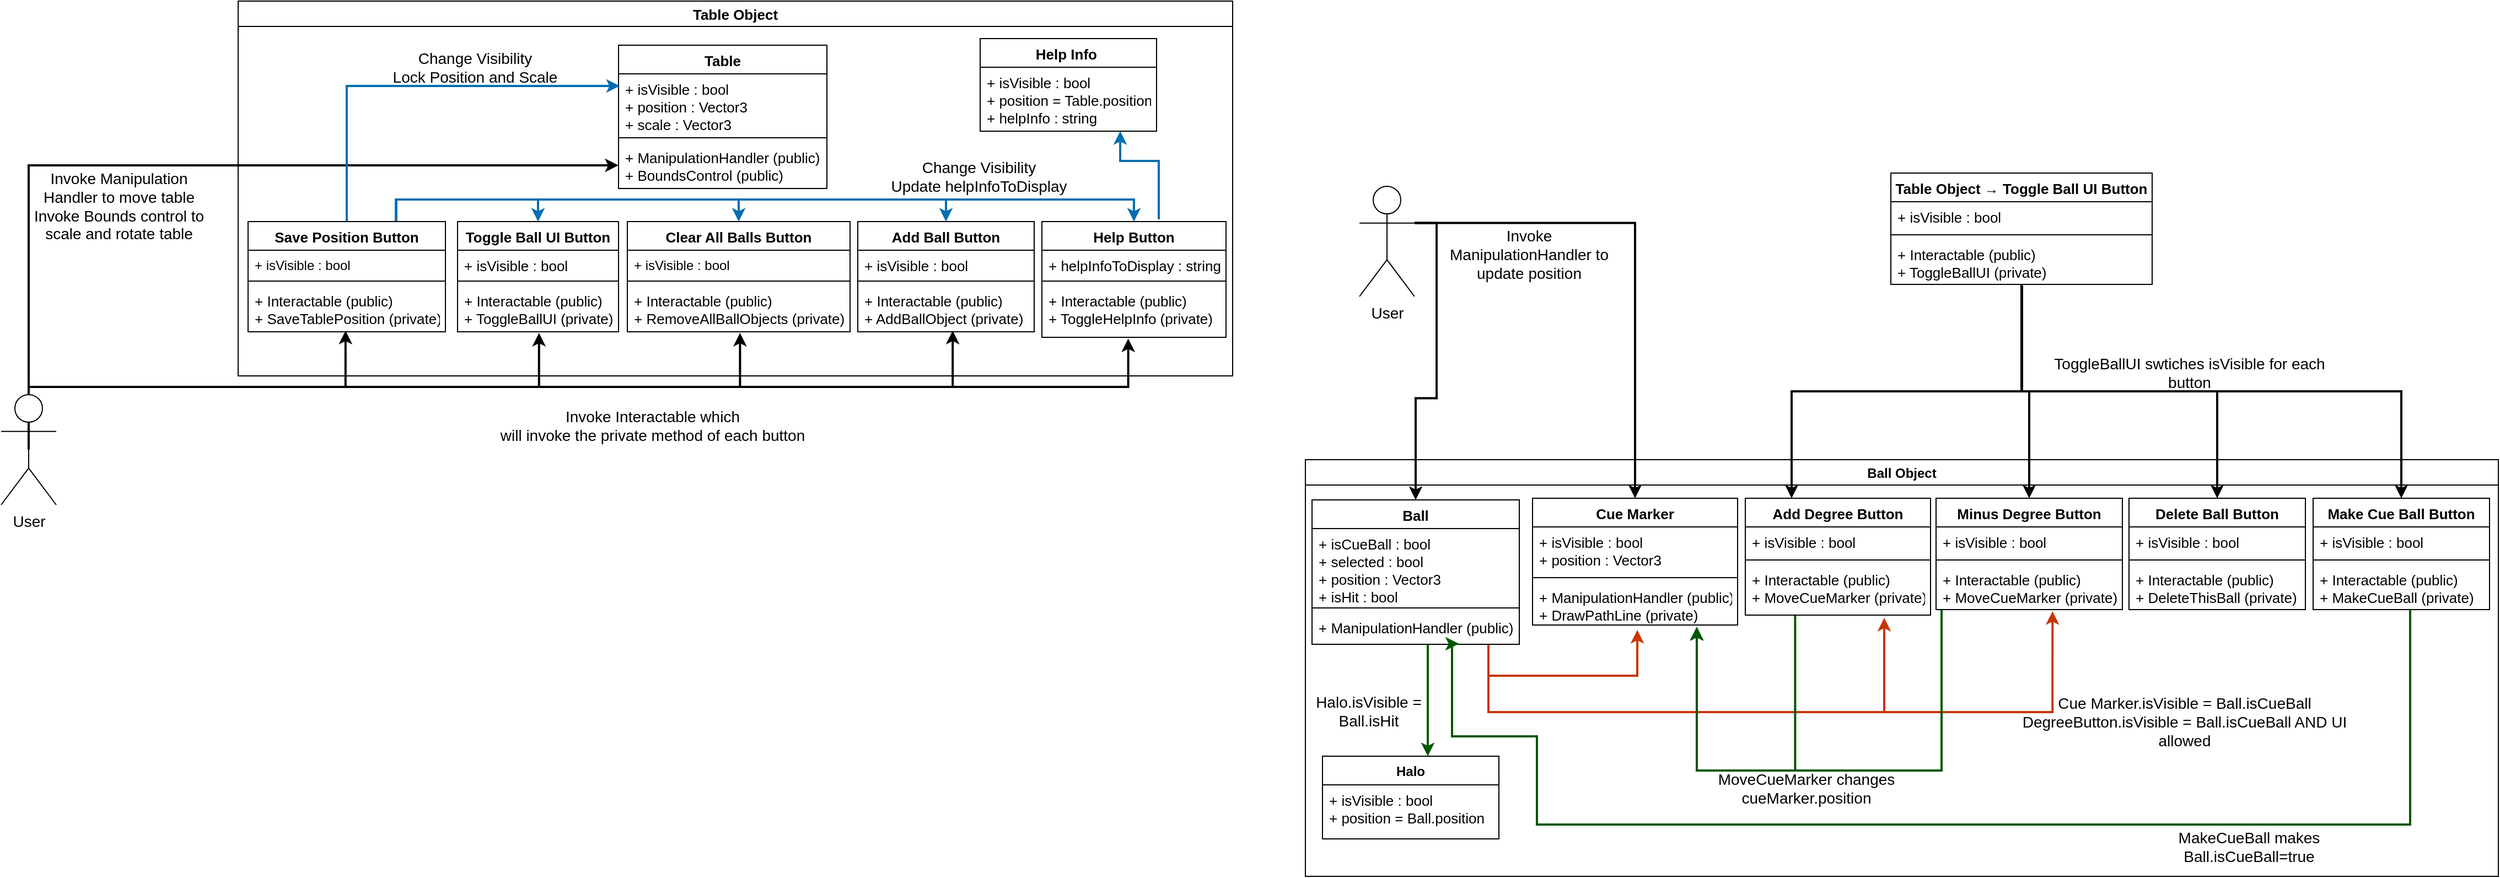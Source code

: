 <mxfile version="14.6.13" type="device"><diagram id="D_xQQBs4R_kbF98U7ufT" name="Page-1"><mxGraphModel dx="2942" dy="1065" grid="0" gridSize="10" guides="1" tooltips="1" connect="1" arrows="1" fold="1" page="1" pageScale="1" pageWidth="1169" pageHeight="827" background="#FFFFFF" math="0" shadow="0"><root><mxCell id="0"/><mxCell id="1" parent="0"/><mxCell id="KLCTvAa33ed4PEzGsprU-63" style="edgeStyle=orthogonalEdgeStyle;rounded=0;orthogonalLoop=1;jettySize=auto;html=1;exitX=0.5;exitY=0.5;exitDx=0;exitDy=0;exitPerimeter=0;entryX=0.506;entryY=1.024;entryDx=0;entryDy=0;entryPerimeter=0;strokeWidth=2;" parent="1" source="KLCTvAa33ed4PEzGsprU-2" target="KLCTvAa33ed4PEzGsprU-51" edge="1"><mxGeometry relative="1" as="geometry"><mxPoint x="71" y="371" as="sourcePoint"/><Array as="points"><mxPoint x="65" y="357"/><mxPoint x="528" y="357"/></Array></mxGeometry></mxCell><mxCell id="KLCTvAa33ed4PEzGsprU-64" style="edgeStyle=orthogonalEdgeStyle;rounded=0;orthogonalLoop=1;jettySize=auto;html=1;exitX=0.5;exitY=0.5;exitDx=0;exitDy=0;exitPerimeter=0;entryX=0.494;entryY=0.976;entryDx=0;entryDy=0;entryPerimeter=0;strokeWidth=2;" parent="1" source="KLCTvAa33ed4PEzGsprU-2" target="KLCTvAa33ed4PEzGsprU-47" edge="1"><mxGeometry relative="1" as="geometry"><mxPoint x="71" y="371" as="sourcePoint"/><Array as="points"><mxPoint x="65" y="357"/><mxPoint x="352" y="357"/></Array></mxGeometry></mxCell><mxCell id="KLCTvAa33ed4PEzGsprU-73" style="edgeStyle=orthogonalEdgeStyle;rounded=0;orthogonalLoop=1;jettySize=auto;html=1;exitX=0.5;exitY=0.5;exitDx=0;exitDy=0;exitPerimeter=0;strokeWidth=2;" parent="1" source="KLCTvAa33ed4PEzGsprU-2" target="KLCTvAa33ed4PEzGsprU-39" edge="1"><mxGeometry relative="1" as="geometry"><mxPoint x="71" y="371" as="sourcePoint"/></mxGeometry></mxCell><mxCell id="KLCTvAa33ed4PEzGsprU-11" value="Table Object" style="swimlane;fontSize=13;" parent="1" vertex="1"><mxGeometry x="255" y="7" width="902" height="340" as="geometry"/></mxCell><mxCell id="KLCTvAa33ed4PEzGsprU-36" value="Table" style="swimlane;fontStyle=1;align=center;verticalAlign=top;childLayout=stackLayout;horizontal=1;startSize=26;horizontalStack=0;resizeParent=1;resizeParentMax=0;resizeLast=0;collapsible=1;marginBottom=0;fontSize=13;" parent="KLCTvAa33ed4PEzGsprU-11" vertex="1"><mxGeometry x="345" y="40" width="189" height="130" as="geometry"><mxRectangle x="400" y="270" width="60" height="26" as="alternateBounds"/></mxGeometry></mxCell><mxCell id="KLCTvAa33ed4PEzGsprU-37" value="+ isVisible : bool&#10;+ position : Vector3&#10;+ scale : Vector3" style="text;strokeColor=none;fillColor=none;align=left;verticalAlign=top;spacingLeft=4;spacingRight=4;overflow=hidden;rotatable=0;points=[[0,0.5],[1,0.5]];portConstraint=eastwest;fontSize=13;" parent="KLCTvAa33ed4PEzGsprU-36" vertex="1"><mxGeometry y="26" width="189" height="54" as="geometry"/></mxCell><mxCell id="KLCTvAa33ed4PEzGsprU-38" value="" style="line;strokeWidth=1;fillColor=none;align=left;verticalAlign=middle;spacingTop=-1;spacingLeft=3;spacingRight=3;rotatable=0;labelPosition=right;points=[];portConstraint=eastwest;" parent="KLCTvAa33ed4PEzGsprU-36" vertex="1"><mxGeometry y="80" width="189" height="8" as="geometry"/></mxCell><mxCell id="KLCTvAa33ed4PEzGsprU-39" value="+ ManipulationHandler (public)&#10;+ BoundsControl (public)" style="text;strokeColor=none;fillColor=none;align=left;verticalAlign=top;spacingLeft=4;spacingRight=4;overflow=hidden;rotatable=0;points=[[0,0.5],[1,0.5]];portConstraint=eastwest;fontSize=13;" parent="KLCTvAa33ed4PEzGsprU-36" vertex="1"><mxGeometry y="88" width="189" height="42" as="geometry"/></mxCell><mxCell id="KLCTvAa33ed4PEzGsprU-40" value="Add Ball Button" style="swimlane;fontStyle=1;align=center;verticalAlign=top;childLayout=stackLayout;horizontal=1;startSize=26;horizontalStack=0;resizeParent=1;resizeParentMax=0;resizeLast=0;collapsible=1;marginBottom=0;fontSize=13;" parent="KLCTvAa33ed4PEzGsprU-11" vertex="1"><mxGeometry x="562" y="200" width="160" height="100" as="geometry"/></mxCell><mxCell id="KLCTvAa33ed4PEzGsprU-41" value="+ isVisible : bool" style="text;strokeColor=none;fillColor=none;align=left;verticalAlign=top;spacingLeft=4;spacingRight=4;overflow=hidden;rotatable=0;points=[[0,0.5],[1,0.5]];portConstraint=eastwest;fontSize=13;" parent="KLCTvAa33ed4PEzGsprU-40" vertex="1"><mxGeometry y="26" width="160" height="24" as="geometry"/></mxCell><mxCell id="KLCTvAa33ed4PEzGsprU-42" value="" style="line;strokeWidth=1;fillColor=none;align=left;verticalAlign=middle;spacingTop=-1;spacingLeft=3;spacingRight=3;rotatable=0;labelPosition=right;points=[];portConstraint=eastwest;" parent="KLCTvAa33ed4PEzGsprU-40" vertex="1"><mxGeometry y="50" width="160" height="8" as="geometry"/></mxCell><mxCell id="KLCTvAa33ed4PEzGsprU-43" value="+ Interactable (public)&#10;+ AddBallObject (private)" style="text;strokeColor=none;fillColor=none;align=left;verticalAlign=top;spacingLeft=4;spacingRight=4;overflow=hidden;rotatable=0;points=[[0,0.5],[1,0.5]];portConstraint=eastwest;fontSize=13;" parent="KLCTvAa33ed4PEzGsprU-40" vertex="1"><mxGeometry y="58" width="160" height="42" as="geometry"/></mxCell><mxCell id="KLCTvAa33ed4PEzGsprU-65" style="edgeStyle=orthogonalEdgeStyle;rounded=0;orthogonalLoop=1;jettySize=auto;html=1;exitX=0.5;exitY=0;exitDx=0;exitDy=0;entryX=0.006;entryY=0.204;entryDx=0;entryDy=0;entryPerimeter=0;fillColor=#1ba1e2;strokeColor=#006EAF;strokeWidth=2;" parent="KLCTvAa33ed4PEzGsprU-11" source="KLCTvAa33ed4PEzGsprU-44" target="KLCTvAa33ed4PEzGsprU-37" edge="1"><mxGeometry relative="1" as="geometry"/></mxCell><mxCell id="KLCTvAa33ed4PEzGsprU-66" style="edgeStyle=orthogonalEdgeStyle;rounded=0;orthogonalLoop=1;jettySize=auto;html=1;exitX=0.75;exitY=0;exitDx=0;exitDy=0;entryX=0.5;entryY=0;entryDx=0;entryDy=0;fillColor=#1ba1e2;strokeColor=#006EAF;strokeWidth=2;" parent="KLCTvAa33ed4PEzGsprU-11" source="KLCTvAa33ed4PEzGsprU-44" target="KLCTvAa33ed4PEzGsprU-56" edge="1"><mxGeometry relative="1" as="geometry"/></mxCell><mxCell id="KLCTvAa33ed4PEzGsprU-67" style="edgeStyle=orthogonalEdgeStyle;rounded=0;orthogonalLoop=1;jettySize=auto;html=1;exitX=0.75;exitY=0;exitDx=0;exitDy=0;entryX=0.5;entryY=0;entryDx=0;entryDy=0;fillColor=#1ba1e2;strokeColor=#006EAF;strokeWidth=2;" parent="KLCTvAa33ed4PEzGsprU-11" source="KLCTvAa33ed4PEzGsprU-44" target="KLCTvAa33ed4PEzGsprU-48" edge="1"><mxGeometry relative="1" as="geometry"/></mxCell><mxCell id="KLCTvAa33ed4PEzGsprU-68" style="edgeStyle=orthogonalEdgeStyle;rounded=0;orthogonalLoop=1;jettySize=auto;html=1;exitX=0.75;exitY=0;exitDx=0;exitDy=0;entryX=0.5;entryY=0;entryDx=0;entryDy=0;fillColor=#1ba1e2;strokeColor=#006EAF;strokeWidth=2;" parent="KLCTvAa33ed4PEzGsprU-11" source="KLCTvAa33ed4PEzGsprU-44" target="KLCTvAa33ed4PEzGsprU-52" edge="1"><mxGeometry relative="1" as="geometry"/></mxCell><mxCell id="KLCTvAa33ed4PEzGsprU-69" style="edgeStyle=orthogonalEdgeStyle;rounded=0;orthogonalLoop=1;jettySize=auto;html=1;exitX=0.75;exitY=0;exitDx=0;exitDy=0;entryX=0.5;entryY=0;entryDx=0;entryDy=0;fillColor=#1ba1e2;strokeColor=#006EAF;strokeWidth=2;" parent="KLCTvAa33ed4PEzGsprU-11" source="KLCTvAa33ed4PEzGsprU-44" target="KLCTvAa33ed4PEzGsprU-40" edge="1"><mxGeometry relative="1" as="geometry"><Array as="points"><mxPoint x="143" y="180"/><mxPoint x="642" y="180"/></Array></mxGeometry></mxCell><mxCell id="KLCTvAa33ed4PEzGsprU-44" value="Save Position Button" style="swimlane;fontStyle=1;align=center;verticalAlign=top;childLayout=stackLayout;horizontal=1;startSize=26;horizontalStack=0;resizeParent=1;resizeParentMax=0;resizeLast=0;collapsible=1;marginBottom=0;fontSize=13;" parent="KLCTvAa33ed4PEzGsprU-11" vertex="1"><mxGeometry x="9" y="200" width="179" height="100" as="geometry"/></mxCell><mxCell id="KLCTvAa33ed4PEzGsprU-45" value="+ isVisible : bool" style="text;strokeColor=none;fillColor=none;align=left;verticalAlign=top;spacingLeft=4;spacingRight=4;overflow=hidden;rotatable=0;points=[[0,0.5],[1,0.5]];portConstraint=eastwest;" parent="KLCTvAa33ed4PEzGsprU-44" vertex="1"><mxGeometry y="26" width="179" height="24" as="geometry"/></mxCell><mxCell id="KLCTvAa33ed4PEzGsprU-46" value="" style="line;strokeWidth=1;fillColor=none;align=left;verticalAlign=middle;spacingTop=-1;spacingLeft=3;spacingRight=3;rotatable=0;labelPosition=right;points=[];portConstraint=eastwest;" parent="KLCTvAa33ed4PEzGsprU-44" vertex="1"><mxGeometry y="50" width="179" height="8" as="geometry"/></mxCell><mxCell id="KLCTvAa33ed4PEzGsprU-47" value="+ Interactable (public)&#10;+ SaveTablePosition (private)" style="text;strokeColor=none;fillColor=none;align=left;verticalAlign=top;spacingLeft=4;spacingRight=4;overflow=hidden;rotatable=0;points=[[0,0.5],[1,0.5]];portConstraint=eastwest;fontSize=13;" parent="KLCTvAa33ed4PEzGsprU-44" vertex="1"><mxGeometry y="58" width="179" height="42" as="geometry"/></mxCell><mxCell id="KLCTvAa33ed4PEzGsprU-48" value="Toggle Ball UI Button" style="swimlane;fontStyle=1;align=center;verticalAlign=top;childLayout=stackLayout;horizontal=1;startSize=26;horizontalStack=0;resizeParent=1;resizeParentMax=0;resizeLast=0;collapsible=1;marginBottom=0;fontSize=13;" parent="KLCTvAa33ed4PEzGsprU-11" vertex="1"><mxGeometry x="199" y="200" width="146" height="100" as="geometry"/></mxCell><mxCell id="KLCTvAa33ed4PEzGsprU-49" value="+ isVisible : bool" style="text;strokeColor=none;fillColor=none;align=left;verticalAlign=top;spacingLeft=4;spacingRight=4;overflow=hidden;rotatable=0;points=[[0,0.5],[1,0.5]];portConstraint=eastwest;fontSize=13;" parent="KLCTvAa33ed4PEzGsprU-48" vertex="1"><mxGeometry y="26" width="146" height="24" as="geometry"/></mxCell><mxCell id="KLCTvAa33ed4PEzGsprU-50" value="" style="line;strokeWidth=1;fillColor=none;align=left;verticalAlign=middle;spacingTop=-1;spacingLeft=3;spacingRight=3;rotatable=0;labelPosition=right;points=[];portConstraint=eastwest;" parent="KLCTvAa33ed4PEzGsprU-48" vertex="1"><mxGeometry y="50" width="146" height="8" as="geometry"/></mxCell><mxCell id="KLCTvAa33ed4PEzGsprU-51" value="+ Interactable (public)&#10;+ ToggleBallUI (private)" style="text;strokeColor=none;fillColor=none;align=left;verticalAlign=top;spacingLeft=4;spacingRight=4;overflow=hidden;rotatable=0;points=[[0,0.5],[1,0.5]];portConstraint=eastwest;fontSize=13;" parent="KLCTvAa33ed4PEzGsprU-48" vertex="1"><mxGeometry y="58" width="146" height="42" as="geometry"/></mxCell><mxCell id="KLCTvAa33ed4PEzGsprU-52" value="Clear All Balls Button" style="swimlane;fontStyle=1;align=center;verticalAlign=top;childLayout=stackLayout;horizontal=1;startSize=26;horizontalStack=0;resizeParent=1;resizeParentMax=0;resizeLast=0;collapsible=1;marginBottom=0;fontSize=13;" parent="KLCTvAa33ed4PEzGsprU-11" vertex="1"><mxGeometry x="353" y="200" width="202" height="100" as="geometry"/></mxCell><mxCell id="KLCTvAa33ed4PEzGsprU-53" value="+ isVisible : bool" style="text;strokeColor=none;fillColor=none;align=left;verticalAlign=top;spacingLeft=4;spacingRight=4;overflow=hidden;rotatable=0;points=[[0,0.5],[1,0.5]];portConstraint=eastwest;" parent="KLCTvAa33ed4PEzGsprU-52" vertex="1"><mxGeometry y="26" width="202" height="24" as="geometry"/></mxCell><mxCell id="KLCTvAa33ed4PEzGsprU-54" value="" style="line;strokeWidth=1;fillColor=none;align=left;verticalAlign=middle;spacingTop=-1;spacingLeft=3;spacingRight=3;rotatable=0;labelPosition=right;points=[];portConstraint=eastwest;" parent="KLCTvAa33ed4PEzGsprU-52" vertex="1"><mxGeometry y="50" width="202" height="8" as="geometry"/></mxCell><mxCell id="KLCTvAa33ed4PEzGsprU-55" value="+ Interactable (public)&#10;+ RemoveAllBallObjects (private)" style="text;strokeColor=none;fillColor=none;align=left;verticalAlign=top;spacingLeft=4;spacingRight=4;overflow=hidden;rotatable=0;points=[[0,0.5],[1,0.5]];portConstraint=eastwest;fontSize=13;" parent="KLCTvAa33ed4PEzGsprU-52" vertex="1"><mxGeometry y="58" width="202" height="42" as="geometry"/></mxCell><mxCell id="KLCTvAa33ed4PEzGsprU-124" style="edgeStyle=orthogonalEdgeStyle;rounded=0;orthogonalLoop=1;jettySize=auto;html=1;entryX=0.794;entryY=1;entryDx=0;entryDy=0;entryPerimeter=0;fillColor=#1ba1e2;strokeColor=#006EAF;strokeWidth=2;" parent="KLCTvAa33ed4PEzGsprU-11" target="KLCTvAa33ed4PEzGsprU-121" edge="1"><mxGeometry relative="1" as="geometry"><mxPoint x="835" y="198" as="sourcePoint"/><Array as="points"><mxPoint x="835" y="145"/><mxPoint x="800" y="145"/></Array></mxGeometry></mxCell><mxCell id="KLCTvAa33ed4PEzGsprU-56" value="Help Button" style="swimlane;fontStyle=1;align=center;verticalAlign=top;childLayout=stackLayout;horizontal=1;startSize=26;horizontalStack=0;resizeParent=1;resizeParentMax=0;resizeLast=0;collapsible=1;marginBottom=0;fontSize=13;" parent="KLCTvAa33ed4PEzGsprU-11" vertex="1"><mxGeometry x="729" y="200" width="167" height="105" as="geometry"/></mxCell><mxCell id="KLCTvAa33ed4PEzGsprU-57" value="+ helpInfoToDisplay : string" style="text;strokeColor=none;fillColor=none;align=left;verticalAlign=top;spacingLeft=4;spacingRight=4;overflow=hidden;rotatable=0;points=[[0,0.5],[1,0.5]];portConstraint=eastwest;fontSize=13;" parent="KLCTvAa33ed4PEzGsprU-56" vertex="1"><mxGeometry y="26" width="167" height="24" as="geometry"/></mxCell><mxCell id="KLCTvAa33ed4PEzGsprU-58" value="" style="line;strokeWidth=1;fillColor=none;align=left;verticalAlign=middle;spacingTop=-1;spacingLeft=3;spacingRight=3;rotatable=0;labelPosition=right;points=[];portConstraint=eastwest;" parent="KLCTvAa33ed4PEzGsprU-56" vertex="1"><mxGeometry y="50" width="167" height="8" as="geometry"/></mxCell><mxCell id="KLCTvAa33ed4PEzGsprU-59" value="+ Interactable (public)&#10;+ ToggleHelpInfo (private)" style="text;strokeColor=none;fillColor=none;align=left;verticalAlign=top;spacingLeft=4;spacingRight=4;overflow=hidden;rotatable=0;points=[[0,0.5],[1,0.5]];portConstraint=eastwest;fontSize=13;" parent="KLCTvAa33ed4PEzGsprU-56" vertex="1"><mxGeometry y="58" width="167" height="47" as="geometry"/></mxCell><mxCell id="KLCTvAa33ed4PEzGsprU-70" value="&lt;font style=&quot;font-size: 14px&quot;&gt;Change Visibility&lt;br&gt;Lock Position and Scale&lt;/font&gt;" style="text;html=1;strokeColor=none;fillColor=none;align=center;verticalAlign=middle;whiteSpace=wrap;rounded=0;" parent="KLCTvAa33ed4PEzGsprU-11" vertex="1"><mxGeometry x="135" y="40" width="160" height="40" as="geometry"/></mxCell><mxCell id="KLCTvAa33ed4PEzGsprU-120" value="Help Info " style="swimlane;fontStyle=1;align=center;verticalAlign=top;childLayout=stackLayout;horizontal=1;startSize=26;horizontalStack=0;resizeParent=1;resizeParentMax=0;resizeLast=0;collapsible=1;marginBottom=0;fontSize=13;" parent="KLCTvAa33ed4PEzGsprU-11" vertex="1"><mxGeometry x="673" y="34" width="160" height="84" as="geometry"/></mxCell><mxCell id="KLCTvAa33ed4PEzGsprU-121" value="+ isVisible : bool&#10;+ position = Table.position&#10;+ helpInfo : string" style="text;strokeColor=none;fillColor=none;align=left;verticalAlign=top;spacingLeft=4;spacingRight=4;overflow=hidden;rotatable=0;points=[[0,0.5],[1,0.5]];portConstraint=eastwest;fontSize=13;" parent="KLCTvAa33ed4PEzGsprU-120" vertex="1"><mxGeometry y="26" width="160" height="58" as="geometry"/></mxCell><mxCell id="KLCTvAa33ed4PEzGsprU-71" value="&lt;font style=&quot;font-size: 14px&quot;&gt;Change Visibility&lt;br&gt;Update helpInfoToDisplay&lt;/font&gt;" style="text;html=1;strokeColor=none;fillColor=none;align=center;verticalAlign=middle;whiteSpace=wrap;rounded=0;" parent="KLCTvAa33ed4PEzGsprU-11" vertex="1"><mxGeometry x="587" y="134" width="170" height="50" as="geometry"/></mxCell><mxCell id="KLCTvAa33ed4PEzGsprU-60" style="edgeStyle=orthogonalEdgeStyle;rounded=0;orthogonalLoop=1;jettySize=auto;html=1;exitX=0.5;exitY=0.5;exitDx=0;exitDy=0;exitPerimeter=0;entryX=0.469;entryY=1.024;entryDx=0;entryDy=0;entryPerimeter=0;strokeWidth=2;" parent="1" source="KLCTvAa33ed4PEzGsprU-2" target="KLCTvAa33ed4PEzGsprU-59" edge="1"><mxGeometry relative="1" as="geometry"><mxPoint x="71" y="371" as="sourcePoint"/><Array as="points"><mxPoint x="65" y="357"/><mxPoint x="1062" y="357"/></Array></mxGeometry></mxCell><mxCell id="KLCTvAa33ed4PEzGsprU-61" style="edgeStyle=orthogonalEdgeStyle;rounded=0;orthogonalLoop=1;jettySize=auto;html=1;exitX=0.5;exitY=0.5;exitDx=0;exitDy=0;exitPerimeter=0;entryX=0.538;entryY=0.976;entryDx=0;entryDy=0;entryPerimeter=0;strokeWidth=2;" parent="1" source="KLCTvAa33ed4PEzGsprU-2" target="KLCTvAa33ed4PEzGsprU-43" edge="1"><mxGeometry relative="1" as="geometry"><mxPoint x="71" y="371" as="sourcePoint"/><Array as="points"><mxPoint x="65" y="357"/><mxPoint x="903" y="357"/></Array></mxGeometry></mxCell><mxCell id="KLCTvAa33ed4PEzGsprU-62" style="edgeStyle=orthogonalEdgeStyle;rounded=0;orthogonalLoop=1;jettySize=auto;html=1;exitX=0.5;exitY=0.5;exitDx=0;exitDy=0;exitPerimeter=0;entryX=0.506;entryY=1.024;entryDx=0;entryDy=0;entryPerimeter=0;strokeWidth=2;" parent="1" source="KLCTvAa33ed4PEzGsprU-2" target="KLCTvAa33ed4PEzGsprU-55" edge="1"><mxGeometry relative="1" as="geometry"><mxPoint x="71" y="371" as="sourcePoint"/><Array as="points"><mxPoint x="65" y="357"/><mxPoint x="710" y="357"/></Array></mxGeometry></mxCell><mxCell id="KLCTvAa33ed4PEzGsprU-72" value="&lt;font style=&quot;font-size: 14px&quot;&gt;Invoke Interactable which&lt;br&gt;will invoke the private method of each button&lt;/font&gt;" style="text;html=1;strokeColor=none;fillColor=none;align=center;verticalAlign=middle;whiteSpace=wrap;rounded=0;" parent="1" vertex="1"><mxGeometry x="482" y="367" width="298" height="50" as="geometry"/></mxCell><mxCell id="KLCTvAa33ed4PEzGsprU-74" value="&lt;font style=&quot;font-size: 14px&quot;&gt;Invoke Manipulation Handler to move table&lt;br&gt;Invoke Bounds control to scale and rotate table&lt;/font&gt;" style="text;html=1;strokeColor=none;fillColor=none;align=center;verticalAlign=middle;whiteSpace=wrap;rounded=0;" parent="1" vertex="1"><mxGeometry x="66" y="137" width="162" height="111" as="geometry"/></mxCell><mxCell id="KLCTvAa33ed4PEzGsprU-76" value="Ball Object" style="swimlane;" parent="1" vertex="1"><mxGeometry x="1223" y="423" width="1082" height="378" as="geometry"/></mxCell><mxCell id="KLCTvAa33ed4PEzGsprU-106" style="edgeStyle=orthogonalEdgeStyle;rounded=0;orthogonalLoop=1;jettySize=auto;html=1;fillColor=#008a00;strokeColor=#005700;strokeWidth=2;" parent="KLCTvAa33ed4PEzGsprU-76" source="KLCTvAa33ed4PEzGsprU-77" edge="1"><mxGeometry relative="1" as="geometry"><mxPoint x="111" y="269" as="targetPoint"/><Array as="points"><mxPoint x="111" y="269"/></Array></mxGeometry></mxCell><mxCell id="KLCTvAa33ed4PEzGsprU-129" style="edgeStyle=orthogonalEdgeStyle;rounded=0;orthogonalLoop=1;jettySize=auto;html=1;entryX=0.511;entryY=1.115;entryDx=0;entryDy=0;entryPerimeter=0;strokeWidth=2;fillColor=#fa6800;strokeColor=#C73500;" parent="KLCTvAa33ed4PEzGsprU-76" target="KLCTvAa33ed4PEzGsprU-84" edge="1"><mxGeometry relative="1" as="geometry"><mxPoint x="166" y="167" as="sourcePoint"/><Array as="points"><mxPoint x="166" y="196"/><mxPoint x="301" y="196"/></Array></mxGeometry></mxCell><mxCell id="KLCTvAa33ed4PEzGsprU-148" style="edgeStyle=orthogonalEdgeStyle;rounded=0;orthogonalLoop=1;jettySize=auto;html=1;entryX=0.75;entryY=1.054;entryDx=0;entryDy=0;entryPerimeter=0;strokeWidth=2;fillColor=#fa6800;strokeColor=#C73500;" parent="KLCTvAa33ed4PEzGsprU-76" source="KLCTvAa33ed4PEzGsprU-77" target="KLCTvAa33ed4PEzGsprU-93" edge="1"><mxGeometry relative="1" as="geometry"><Array as="points"><mxPoint x="166" y="229"/><mxPoint x="525" y="229"/></Array></mxGeometry></mxCell><mxCell id="KLCTvAa33ed4PEzGsprU-149" style="edgeStyle=orthogonalEdgeStyle;rounded=0;orthogonalLoop=1;jettySize=auto;html=1;entryX=0.625;entryY=1.037;entryDx=0;entryDy=0;entryPerimeter=0;strokeWidth=2;fillColor=#fa6800;strokeColor=#C73500;" parent="KLCTvAa33ed4PEzGsprU-76" source="KLCTvAa33ed4PEzGsprU-77" target="KLCTvAa33ed4PEzGsprU-97" edge="1"><mxGeometry relative="1" as="geometry"><Array as="points"><mxPoint x="166" y="229"/><mxPoint x="678" y="229"/></Array></mxGeometry></mxCell><mxCell id="KLCTvAa33ed4PEzGsprU-77" value="Ball" style="swimlane;fontStyle=1;align=center;verticalAlign=top;childLayout=stackLayout;horizontal=1;startSize=26;horizontalStack=0;resizeParent=1;resizeParentMax=0;resizeLast=0;collapsible=1;marginBottom=0;fontSize=13;" parent="KLCTvAa33ed4PEzGsprU-76" vertex="1"><mxGeometry x="6" y="36.5" width="188" height="131" as="geometry"/></mxCell><mxCell id="KLCTvAa33ed4PEzGsprU-78" value="+ isCueBall : bool&#10;+ selected : bool&#10;+ position : Vector3&#10;+ isHit : bool" style="text;strokeColor=none;fillColor=none;align=left;verticalAlign=top;spacingLeft=4;spacingRight=4;overflow=hidden;rotatable=0;points=[[0,0.5],[1,0.5]];portConstraint=eastwest;fontSize=13;" parent="KLCTvAa33ed4PEzGsprU-77" vertex="1"><mxGeometry y="26" width="188" height="68" as="geometry"/></mxCell><mxCell id="KLCTvAa33ed4PEzGsprU-79" value="" style="line;strokeWidth=1;fillColor=none;align=left;verticalAlign=middle;spacingTop=-1;spacingLeft=3;spacingRight=3;rotatable=0;labelPosition=right;points=[];portConstraint=eastwest;" parent="KLCTvAa33ed4PEzGsprU-77" vertex="1"><mxGeometry y="94" width="188" height="8" as="geometry"/></mxCell><mxCell id="KLCTvAa33ed4PEzGsprU-80" value="+ ManipulationHandler (public)" style="text;strokeColor=none;fillColor=none;align=left;verticalAlign=top;spacingLeft=4;spacingRight=4;overflow=hidden;rotatable=0;points=[[0,0.5],[1,0.5]];portConstraint=eastwest;fontSize=13;" parent="KLCTvAa33ed4PEzGsprU-77" vertex="1"><mxGeometry y="102" width="188" height="29" as="geometry"/></mxCell><mxCell id="KLCTvAa33ed4PEzGsprU-81" value="Cue Marker" style="swimlane;fontStyle=1;align=center;verticalAlign=top;childLayout=stackLayout;horizontal=1;startSize=26;horizontalStack=0;resizeParent=1;resizeParentMax=0;resizeLast=0;collapsible=1;marginBottom=0;fontSize=13;" parent="KLCTvAa33ed4PEzGsprU-76" vertex="1"><mxGeometry x="206" y="35" width="186" height="115" as="geometry"/></mxCell><mxCell id="KLCTvAa33ed4PEzGsprU-82" value="+ isVisible : bool&#10;+ position : Vector3" style="text;strokeColor=none;fillColor=none;align=left;verticalAlign=top;spacingLeft=4;spacingRight=4;overflow=hidden;rotatable=0;points=[[0,0.5],[1,0.5]];portConstraint=eastwest;fontSize=13;" parent="KLCTvAa33ed4PEzGsprU-81" vertex="1"><mxGeometry y="26" width="186" height="42" as="geometry"/></mxCell><mxCell id="KLCTvAa33ed4PEzGsprU-83" value="" style="line;strokeWidth=1;fillColor=none;align=left;verticalAlign=middle;spacingTop=-1;spacingLeft=3;spacingRight=3;rotatable=0;labelPosition=right;points=[];portConstraint=eastwest;" parent="KLCTvAa33ed4PEzGsprU-81" vertex="1"><mxGeometry y="68" width="186" height="8" as="geometry"/></mxCell><mxCell id="KLCTvAa33ed4PEzGsprU-84" value="+ ManipulationHandler (public)&#10;+ DrawPathLine (private)" style="text;strokeColor=none;fillColor=none;align=left;verticalAlign=top;spacingLeft=4;spacingRight=4;overflow=hidden;rotatable=0;points=[[0,0.5],[1,0.5]];portConstraint=eastwest;fontSize=13;" parent="KLCTvAa33ed4PEzGsprU-81" vertex="1"><mxGeometry y="76" width="186" height="39" as="geometry"/></mxCell><mxCell id="KLCTvAa33ed4PEzGsprU-85" value="Halo" style="swimlane;fontStyle=1;align=center;verticalAlign=top;childLayout=stackLayout;horizontal=1;startSize=26;horizontalStack=0;resizeParent=1;resizeParentMax=0;resizeLast=0;collapsible=1;marginBottom=0;" parent="KLCTvAa33ed4PEzGsprU-76" vertex="1"><mxGeometry x="15.5" y="269" width="160" height="75" as="geometry"/></mxCell><mxCell id="KLCTvAa33ed4PEzGsprU-86" value="+ isVisible : bool&#10;+ position = Ball.position" style="text;strokeColor=none;fillColor=none;align=left;verticalAlign=top;spacingLeft=4;spacingRight=4;overflow=hidden;rotatable=0;points=[[0,0.5],[1,0.5]];portConstraint=eastwest;fontSize=13;" parent="KLCTvAa33ed4PEzGsprU-85" vertex="1"><mxGeometry y="26" width="160" height="49" as="geometry"/></mxCell><mxCell id="KLCTvAa33ed4PEzGsprU-131" style="edgeStyle=orthogonalEdgeStyle;rounded=0;orthogonalLoop=1;jettySize=auto;html=1;entryX=0.801;entryY=1.038;entryDx=0;entryDy=0;entryPerimeter=0;strokeWidth=2;exitX=0.269;exitY=1.011;exitDx=0;exitDy=0;exitPerimeter=0;fillColor=#008a00;strokeColor=#005700;" parent="KLCTvAa33ed4PEzGsprU-76" source="KLCTvAa33ed4PEzGsprU-93" target="KLCTvAa33ed4PEzGsprU-84" edge="1"><mxGeometry relative="1" as="geometry"><Array as="points"><mxPoint x="424" y="282"/><mxPoint x="334" y="282"/></Array></mxGeometry></mxCell><mxCell id="KLCTvAa33ed4PEzGsprU-90" value="Add Degree Button" style="swimlane;fontStyle=1;align=center;verticalAlign=top;childLayout=stackLayout;horizontal=1;startSize=26;horizontalStack=0;resizeParent=1;resizeParentMax=0;resizeLast=0;collapsible=1;marginBottom=0;fontSize=13;" parent="KLCTvAa33ed4PEzGsprU-76" vertex="1"><mxGeometry x="399" y="35" width="168" height="106" as="geometry"/></mxCell><mxCell id="KLCTvAa33ed4PEzGsprU-91" value="+ isVisible : bool" style="text;strokeColor=none;fillColor=none;align=left;verticalAlign=top;spacingLeft=4;spacingRight=4;overflow=hidden;rotatable=0;points=[[0,0.5],[1,0.5]];portConstraint=eastwest;fontSize=13;" parent="KLCTvAa33ed4PEzGsprU-90" vertex="1"><mxGeometry y="26" width="168" height="26" as="geometry"/></mxCell><mxCell id="KLCTvAa33ed4PEzGsprU-92" value="" style="line;strokeWidth=1;fillColor=none;align=left;verticalAlign=middle;spacingTop=-1;spacingLeft=3;spacingRight=3;rotatable=0;labelPosition=right;points=[];portConstraint=eastwest;" parent="KLCTvAa33ed4PEzGsprU-90" vertex="1"><mxGeometry y="52" width="168" height="8" as="geometry"/></mxCell><mxCell id="KLCTvAa33ed4PEzGsprU-93" value="+ Interactable (public)&#10;+ MoveCueMarker (private)" style="text;strokeColor=none;fillColor=none;align=left;verticalAlign=top;spacingLeft=4;spacingRight=4;overflow=hidden;rotatable=0;points=[[0,0.5],[1,0.5]];portConstraint=eastwest;fontSize=13;" parent="KLCTvAa33ed4PEzGsprU-90" vertex="1"><mxGeometry y="60" width="168" height="46" as="geometry"/></mxCell><mxCell id="KLCTvAa33ed4PEzGsprU-132" style="edgeStyle=orthogonalEdgeStyle;rounded=0;orthogonalLoop=1;jettySize=auto;html=1;strokeWidth=2;fillColor=#008a00;strokeColor=#005700;" parent="KLCTvAa33ed4PEzGsprU-76" source="KLCTvAa33ed4PEzGsprU-94" edge="1"><mxGeometry relative="1" as="geometry"><Array as="points"><mxPoint x="577" y="282"/><mxPoint x="355" y="282"/><mxPoint x="355" y="152"/></Array><mxPoint x="355" y="152" as="targetPoint"/></mxGeometry></mxCell><mxCell id="KLCTvAa33ed4PEzGsprU-94" value="Minus Degree Button" style="swimlane;fontStyle=1;align=center;verticalAlign=top;childLayout=stackLayout;horizontal=1;startSize=26;horizontalStack=0;resizeParent=1;resizeParentMax=0;resizeLast=0;collapsible=1;marginBottom=0;fontSize=13;" parent="KLCTvAa33ed4PEzGsprU-76" vertex="1"><mxGeometry x="572" y="35" width="169" height="101" as="geometry"/></mxCell><mxCell id="KLCTvAa33ed4PEzGsprU-95" value="+ isVisible : bool" style="text;strokeColor=none;fillColor=none;align=left;verticalAlign=top;spacingLeft=4;spacingRight=4;overflow=hidden;rotatable=0;points=[[0,0.5],[1,0.5]];portConstraint=eastwest;fontSize=13;" parent="KLCTvAa33ed4PEzGsprU-94" vertex="1"><mxGeometry y="26" width="169" height="26" as="geometry"/></mxCell><mxCell id="KLCTvAa33ed4PEzGsprU-96" value="" style="line;strokeWidth=1;fillColor=none;align=left;verticalAlign=middle;spacingTop=-1;spacingLeft=3;spacingRight=3;rotatable=0;labelPosition=right;points=[];portConstraint=eastwest;" parent="KLCTvAa33ed4PEzGsprU-94" vertex="1"><mxGeometry y="52" width="169" height="8" as="geometry"/></mxCell><mxCell id="KLCTvAa33ed4PEzGsprU-97" value="+ Interactable (public)&#10;+ MoveCueMarker (private)" style="text;strokeColor=none;fillColor=none;align=left;verticalAlign=top;spacingLeft=4;spacingRight=4;overflow=hidden;rotatable=0;points=[[0,0.5],[1,0.5]];portConstraint=eastwest;fontSize=13;" parent="KLCTvAa33ed4PEzGsprU-94" vertex="1"><mxGeometry y="60" width="169" height="41" as="geometry"/></mxCell><mxCell id="KLCTvAa33ed4PEzGsprU-98" value="Make Cue Ball Button" style="swimlane;fontStyle=1;align=center;verticalAlign=top;childLayout=stackLayout;horizontal=1;startSize=26;horizontalStack=0;resizeParent=1;resizeParentMax=0;resizeLast=0;collapsible=1;marginBottom=0;fontSize=13;" parent="KLCTvAa33ed4PEzGsprU-76" vertex="1"><mxGeometry x="914" y="35" width="160" height="101" as="geometry"/></mxCell><mxCell id="KLCTvAa33ed4PEzGsprU-99" value="+ isVisible : bool" style="text;strokeColor=none;fillColor=none;align=left;verticalAlign=top;spacingLeft=4;spacingRight=4;overflow=hidden;rotatable=0;points=[[0,0.5],[1,0.5]];portConstraint=eastwest;fontSize=13;" parent="KLCTvAa33ed4PEzGsprU-98" vertex="1"><mxGeometry y="26" width="160" height="26" as="geometry"/></mxCell><mxCell id="KLCTvAa33ed4PEzGsprU-100" value="" style="line;strokeWidth=1;fillColor=none;align=left;verticalAlign=middle;spacingTop=-1;spacingLeft=3;spacingRight=3;rotatable=0;labelPosition=right;points=[];portConstraint=eastwest;" parent="KLCTvAa33ed4PEzGsprU-98" vertex="1"><mxGeometry y="52" width="160" height="8" as="geometry"/></mxCell><mxCell id="KLCTvAa33ed4PEzGsprU-101" value="+ Interactable (public)&#10;+ MakeCueBall (private)" style="text;strokeColor=none;fillColor=none;align=left;verticalAlign=top;spacingLeft=4;spacingRight=4;overflow=hidden;rotatable=0;points=[[0,0.5],[1,0.5]];portConstraint=eastwest;fontSize=13;" parent="KLCTvAa33ed4PEzGsprU-98" vertex="1"><mxGeometry y="60" width="160" height="41" as="geometry"/></mxCell><mxCell id="KLCTvAa33ed4PEzGsprU-102" value="Delete Ball Button" style="swimlane;fontStyle=1;align=center;verticalAlign=top;childLayout=stackLayout;horizontal=1;startSize=26;horizontalStack=0;resizeParent=1;resizeParentMax=0;resizeLast=0;collapsible=1;marginBottom=0;fontSize=13;" parent="KLCTvAa33ed4PEzGsprU-76" vertex="1"><mxGeometry x="747" y="35" width="160" height="101" as="geometry"/></mxCell><mxCell id="KLCTvAa33ed4PEzGsprU-103" value="+ isVisible : bool" style="text;strokeColor=none;fillColor=none;align=left;verticalAlign=top;spacingLeft=4;spacingRight=4;overflow=hidden;rotatable=0;points=[[0,0.5],[1,0.5]];portConstraint=eastwest;fontSize=13;" parent="KLCTvAa33ed4PEzGsprU-102" vertex="1"><mxGeometry y="26" width="160" height="26" as="geometry"/></mxCell><mxCell id="KLCTvAa33ed4PEzGsprU-104" value="" style="line;strokeWidth=1;fillColor=none;align=left;verticalAlign=middle;spacingTop=-1;spacingLeft=3;spacingRight=3;rotatable=0;labelPosition=right;points=[];portConstraint=eastwest;" parent="KLCTvAa33ed4PEzGsprU-102" vertex="1"><mxGeometry y="52" width="160" height="8" as="geometry"/></mxCell><mxCell id="KLCTvAa33ed4PEzGsprU-105" value="+ Interactable (public)&#10;+ DeleteThisBall (private)" style="text;strokeColor=none;fillColor=none;align=left;verticalAlign=top;spacingLeft=4;spacingRight=4;overflow=hidden;rotatable=0;points=[[0,0.5],[1,0.5]];portConstraint=eastwest;fontSize=13;" parent="KLCTvAa33ed4PEzGsprU-102" vertex="1"><mxGeometry y="60" width="160" height="41" as="geometry"/></mxCell><mxCell id="KLCTvAa33ed4PEzGsprU-108" value="&lt;font style=&quot;font-size: 14px&quot;&gt;Halo.isVisible = Ball.isHit&lt;/font&gt;" style="text;html=1;strokeColor=none;fillColor=none;align=center;verticalAlign=middle;whiteSpace=wrap;rounded=0;" parent="KLCTvAa33ed4PEzGsprU-76" vertex="1"><mxGeometry x="4" y="201" width="107" height="53" as="geometry"/></mxCell><mxCell id="KLCTvAa33ed4PEzGsprU-133" value="&lt;font style=&quot;font-size: 14px&quot;&gt;MoveCueMarker changes cueMarker.position&lt;/font&gt;" style="text;html=1;strokeColor=none;fillColor=none;align=center;verticalAlign=middle;whiteSpace=wrap;rounded=0;" parent="KLCTvAa33ed4PEzGsprU-76" vertex="1"><mxGeometry x="364" y="288" width="181" height="20" as="geometry"/></mxCell><mxCell id="KLCTvAa33ed4PEzGsprU-134" style="edgeStyle=orthogonalEdgeStyle;rounded=0;orthogonalLoop=1;jettySize=auto;html=1;strokeWidth=2;entryX=0.709;entryY=0.983;entryDx=0;entryDy=0;entryPerimeter=0;fillColor=#008a00;strokeColor=#005700;" parent="KLCTvAa33ed4PEzGsprU-76" source="KLCTvAa33ed4PEzGsprU-98" target="KLCTvAa33ed4PEzGsprU-80" edge="1"><mxGeometry relative="1" as="geometry"><mxPoint x="999" y="285" as="targetPoint"/><Array as="points"><mxPoint x="1002" y="331"/><mxPoint x="210" y="331"/><mxPoint x="210" y="251"/><mxPoint x="133" y="251"/></Array></mxGeometry></mxCell><mxCell id="KLCTvAa33ed4PEzGsprU-135" value="&lt;font style=&quot;font-size: 14px&quot;&gt;MakeCueBall makes Ball.isCueBall=true&lt;/font&gt;" style="text;html=1;strokeColor=none;fillColor=none;align=center;verticalAlign=middle;whiteSpace=wrap;rounded=0;" parent="KLCTvAa33ed4PEzGsprU-76" vertex="1"><mxGeometry x="738" y="326" width="236" height="49" as="geometry"/></mxCell><mxCell id="KLCTvAa33ed4PEzGsprU-130" value="&lt;font style=&quot;font-size: 14px&quot;&gt;Cue Marker.isVisible = Ball.isCueBall&lt;br&gt;DegreeButton.isVisible = Ball.isCueBall AND UI allowed&lt;/font&gt;" style="text;html=1;strokeColor=none;fillColor=none;align=center;verticalAlign=middle;whiteSpace=wrap;rounded=0;" parent="KLCTvAa33ed4PEzGsprU-76" vertex="1"><mxGeometry x="640" y="195" width="315" height="85" as="geometry"/></mxCell><mxCell id="KLCTvAa33ed4PEzGsprU-2" value="&lt;font style=&quot;font-size: 14px&quot;&gt;User&lt;/font&gt;" style="shape=umlActor;verticalLabelPosition=bottom;verticalAlign=top;html=1;outlineConnect=0;" parent="1" vertex="1"><mxGeometry x="40" y="364" width="50" height="100" as="geometry"/></mxCell><mxCell id="KLCTvAa33ed4PEzGsprU-111" value="&lt;font style=&quot;font-size: 14px&quot;&gt;Invoke ManipulationHandler to update position&lt;/font&gt;" style="text;html=1;strokeColor=none;fillColor=none;align=center;verticalAlign=middle;whiteSpace=wrap;rounded=0;" parent="1" vertex="1"><mxGeometry x="1342" y="217" width="168" height="40" as="geometry"/></mxCell><mxCell id="KLCTvAa33ed4PEzGsprU-143" style="edgeStyle=orthogonalEdgeStyle;rounded=0;orthogonalLoop=1;jettySize=auto;html=1;entryX=0.25;entryY=0;entryDx=0;entryDy=0;strokeWidth=2;" parent="1" source="KLCTvAa33ed4PEzGsprU-136" target="KLCTvAa33ed4PEzGsprU-90" edge="1"><mxGeometry relative="1" as="geometry"/></mxCell><mxCell id="KLCTvAa33ed4PEzGsprU-144" style="edgeStyle=orthogonalEdgeStyle;rounded=0;orthogonalLoop=1;jettySize=auto;html=1;strokeWidth=2;" parent="1" source="KLCTvAa33ed4PEzGsprU-136" target="KLCTvAa33ed4PEzGsprU-94" edge="1"><mxGeometry relative="1" as="geometry"/></mxCell><mxCell id="KLCTvAa33ed4PEzGsprU-145" style="edgeStyle=orthogonalEdgeStyle;rounded=0;orthogonalLoop=1;jettySize=auto;html=1;strokeWidth=2;" parent="1" source="KLCTvAa33ed4PEzGsprU-136" target="KLCTvAa33ed4PEzGsprU-102" edge="1"><mxGeometry relative="1" as="geometry"/></mxCell><mxCell id="KLCTvAa33ed4PEzGsprU-146" style="edgeStyle=orthogonalEdgeStyle;rounded=0;orthogonalLoop=1;jettySize=auto;html=1;strokeWidth=2;exitX=0.502;exitY=1.024;exitDx=0;exitDy=0;exitPerimeter=0;" parent="1" source="KLCTvAa33ed4PEzGsprU-139" target="KLCTvAa33ed4PEzGsprU-98" edge="1"><mxGeometry relative="1" as="geometry"/></mxCell><mxCell id="KLCTvAa33ed4PEzGsprU-136" value="Table Object → Toggle Ball UI Button" style="swimlane;fontStyle=1;align=center;verticalAlign=top;childLayout=stackLayout;horizontal=1;startSize=26;horizontalStack=0;resizeParent=1;resizeParentMax=0;resizeLast=0;collapsible=1;marginBottom=0;fontSize=13;" parent="1" vertex="1"><mxGeometry x="1754" y="163" width="237" height="101" as="geometry"/></mxCell><mxCell id="KLCTvAa33ed4PEzGsprU-137" value="+ isVisible : bool" style="text;strokeColor=none;fillColor=none;align=left;verticalAlign=top;spacingLeft=4;spacingRight=4;overflow=hidden;rotatable=0;points=[[0,0.5],[1,0.5]];portConstraint=eastwest;fontSize=13;" parent="KLCTvAa33ed4PEzGsprU-136" vertex="1"><mxGeometry y="26" width="237" height="26" as="geometry"/></mxCell><mxCell id="KLCTvAa33ed4PEzGsprU-138" value="" style="line;strokeWidth=1;fillColor=none;align=left;verticalAlign=middle;spacingTop=-1;spacingLeft=3;spacingRight=3;rotatable=0;labelPosition=right;points=[];portConstraint=eastwest;" parent="KLCTvAa33ed4PEzGsprU-136" vertex="1"><mxGeometry y="52" width="237" height="8" as="geometry"/></mxCell><mxCell id="KLCTvAa33ed4PEzGsprU-139" value="+ Interactable (public)&#10;+ ToggleBallUI (private)" style="text;strokeColor=none;fillColor=none;align=left;verticalAlign=top;spacingLeft=4;spacingRight=4;overflow=hidden;rotatable=0;points=[[0,0.5],[1,0.5]];portConstraint=eastwest;fontSize=13;" parent="KLCTvAa33ed4PEzGsprU-136" vertex="1"><mxGeometry y="60" width="237" height="41" as="geometry"/></mxCell><mxCell id="KLCTvAa33ed4PEzGsprU-141" style="edgeStyle=orthogonalEdgeStyle;rounded=0;orthogonalLoop=1;jettySize=auto;html=1;entryX=0.5;entryY=0;entryDx=0;entryDy=0;strokeWidth=2;exitX=1;exitY=0.333;exitDx=0;exitDy=0;exitPerimeter=0;" parent="1" source="KLCTvAa33ed4PEzGsprU-140" target="KLCTvAa33ed4PEzGsprU-77" edge="1"><mxGeometry relative="1" as="geometry"/></mxCell><mxCell id="KLCTvAa33ed4PEzGsprU-142" style="edgeStyle=orthogonalEdgeStyle;rounded=0;orthogonalLoop=1;jettySize=auto;html=1;exitX=1;exitY=0.333;exitDx=0;exitDy=0;exitPerimeter=0;entryX=0.5;entryY=0;entryDx=0;entryDy=0;strokeWidth=2;" parent="1" source="KLCTvAa33ed4PEzGsprU-140" target="KLCTvAa33ed4PEzGsprU-81" edge="1"><mxGeometry relative="1" as="geometry"/></mxCell><mxCell id="KLCTvAa33ed4PEzGsprU-140" value="&lt;font style=&quot;font-size: 14px&quot;&gt;User&lt;/font&gt;" style="shape=umlActor;verticalLabelPosition=bottom;verticalAlign=top;html=1;outlineConnect=0;" parent="1" vertex="1"><mxGeometry x="1272" y="175" width="50" height="100" as="geometry"/></mxCell><mxCell id="KLCTvAa33ed4PEzGsprU-147" value="&lt;font style=&quot;font-size: 14px&quot;&gt;ToggleBallUI swtiches isVisible for each button&lt;/font&gt;" style="text;html=1;strokeColor=none;fillColor=none;align=center;verticalAlign=middle;whiteSpace=wrap;rounded=0;" parent="1" vertex="1"><mxGeometry x="1893" y="327" width="264" height="33" as="geometry"/></mxCell></root></mxGraphModel></diagram></mxfile>